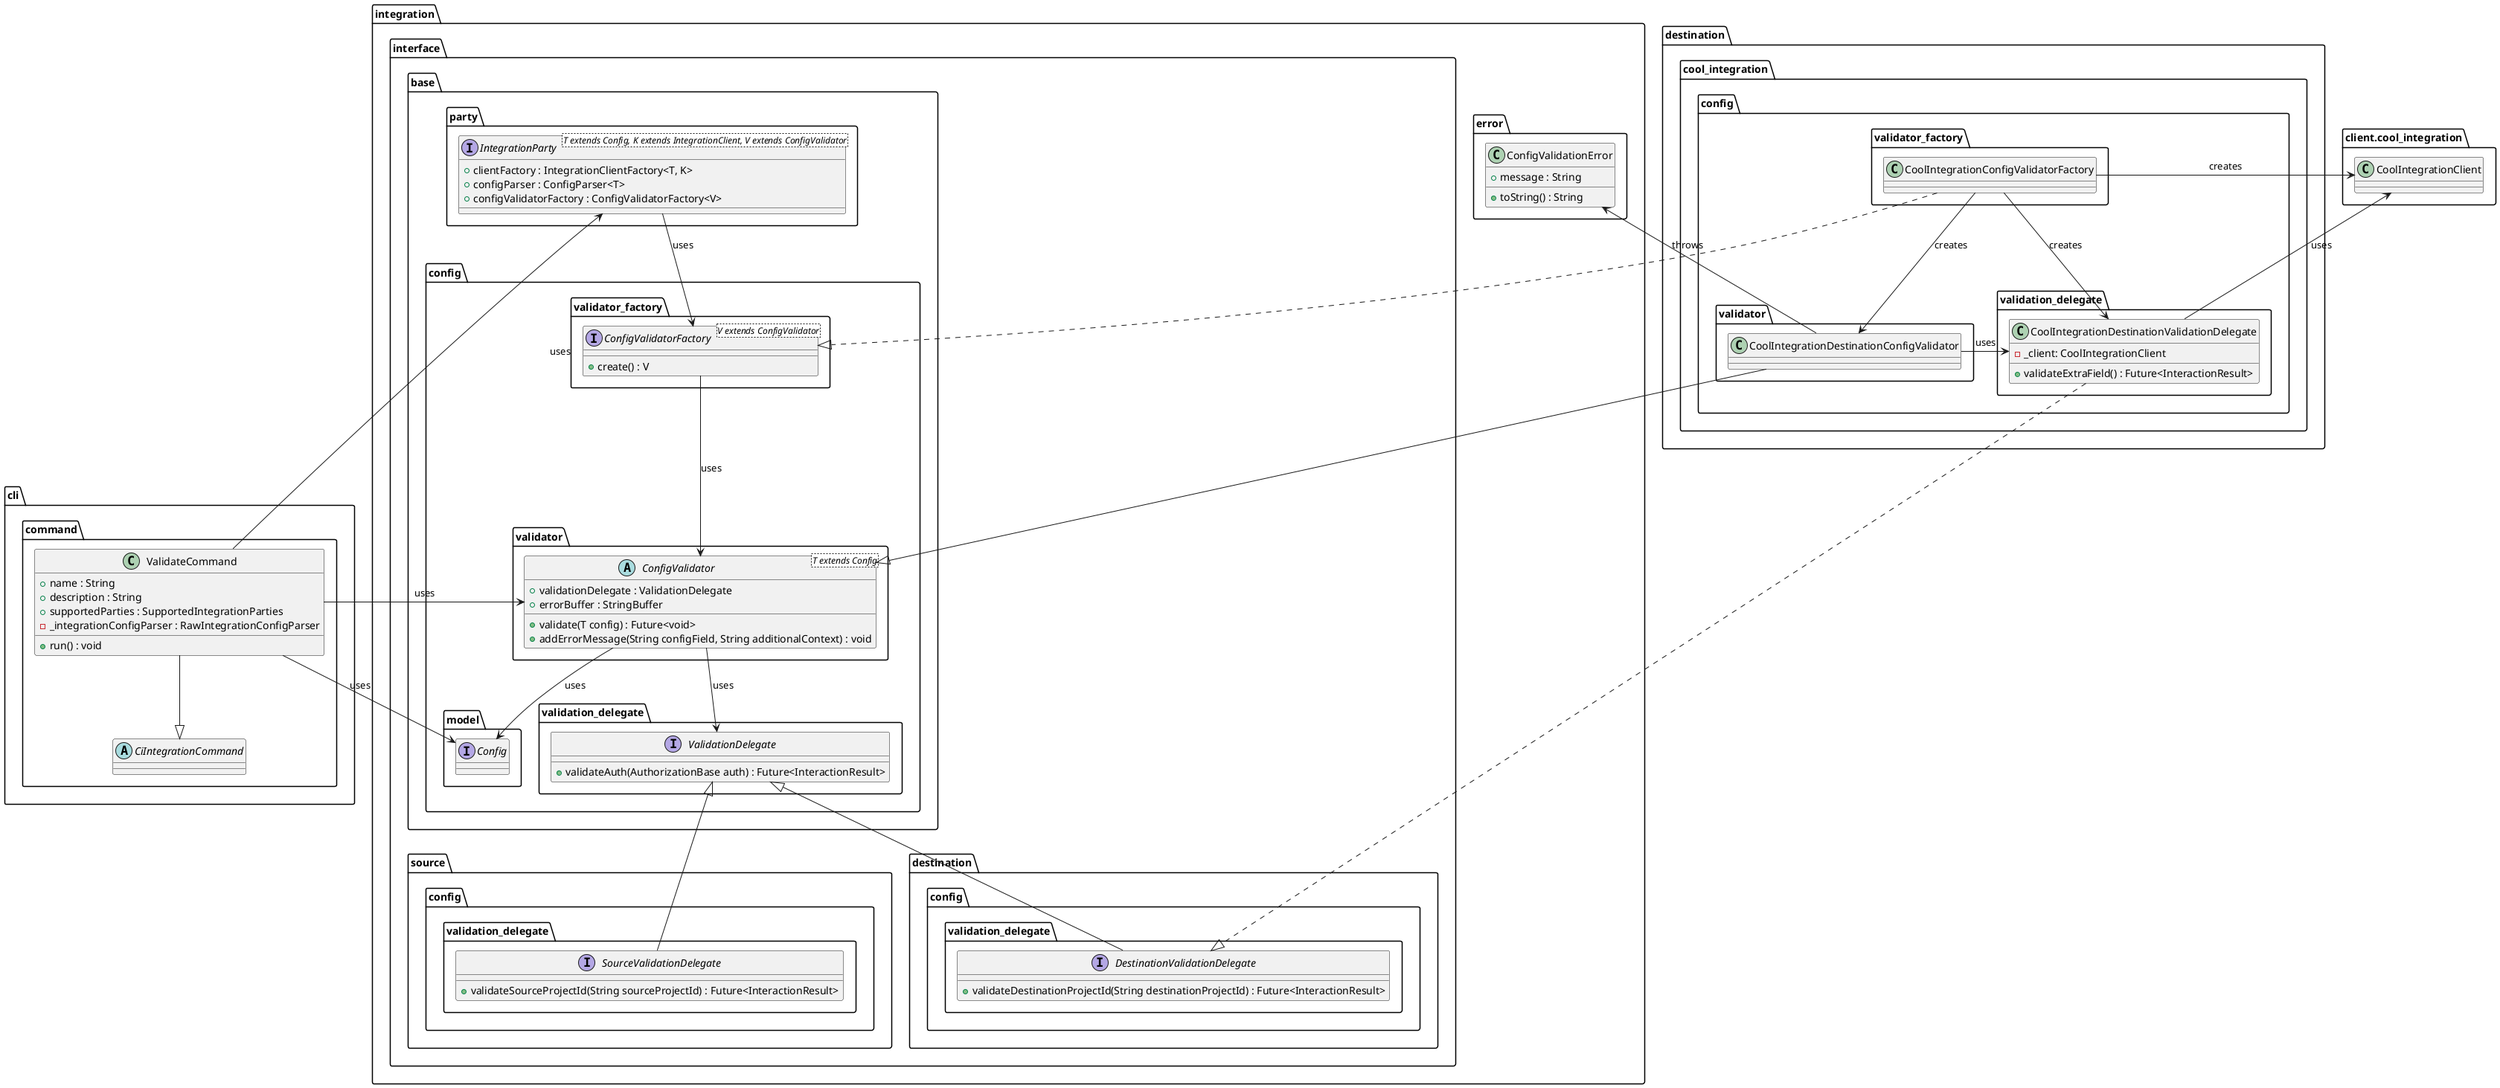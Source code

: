 @startuml ci_integrations_config_validator_class_diagram

    package integration {
        package interface {
            package base {
                package party {
                    interface IntegrationParty<T extends Config, K extends IntegrationClient, V extends ConfigValidator> {
                        + clientFactory : IntegrationClientFactory<T, K>
                        + configParser : ConfigParser<T>
                        + configValidatorFactory : ConfigValidatorFactory<V>
                    }
                }

                package config {
                    package model {
                        interface Config {}
                    }

                    package validator {
                        abstract class ConfigValidator<T extends Config> {
                            + validationDelegate : ValidationDelegate
                            + errorBuffer : StringBuffer

                            + validate(T config) : Future<void>
                            + addErrorMessage(String configField, String additionalContext) : void
                        }
                    }

                    package validation_delegate as base_validation_delegate {
                        interface ValidationDelegate {
                            + validateAuth(AuthorizationBase auth) : Future<InteractionResult>
                        }
                    }

                    package validator_factory {
                        interface ConfigValidatorFactory<V extends ConfigValidator> {
                            + create() : V
                        }
                    }
                }
            }

            package source.config.validation_delegate {
                interface SourceValidationDelegate {
                    + validateSourceProjectId(String sourceProjectId) : Future<InteractionResult>
                }
            }

            package destination.config.validation_delegate {
                interface DestinationValidationDelegate {
                    + validateDestinationProjectId(String destinationProjectId) : Future<InteractionResult>
                }
            }
        }

        package error {
            class ConfigValidationError {
                + message : String

                + toString() : String
            }
        }
    }

    package destination.cool_integration {
        package config as cool_integration_config {
            package validator as cool_integration_validator {
                class CoolIntegrationDestinationConfigValidator {}
            }

            package validator_factory as cool_integration_validator_validator_factory {
                class CoolIntegrationConfigValidatorFactory {}
            }

            package validation_delegate {
                class CoolIntegrationDestinationValidationDelegate {
                    - _client: CoolIntegrationClient

                    + validateExtraField() : Future<InteractionResult>
                }
            }
        }
    }

    package client.cool_integration as client_cool_integration {
        class CoolIntegrationClient {}
    }

    package cli.command {
        abstract class CiIntegrationCommand {}

        class ValidateCommand {
            + name : String
            + description : String
            + supportedParties : SupportedIntegrationParties 
            - _integrationConfigParser : RawIntegrationConfigParser

            + run() : void
        }
    }

    IntegrationParty --> ConfigValidatorFactory : uses

    ConfigValidatorFactory --> ConfigValidator : uses

    ConfigValidator --> ValidationDelegate : uses
    ConfigValidator --> Config : uses

    SourceValidationDelegate --up|> ValidationDelegate
    DestinationValidationDelegate --up|> ValidationDelegate

    CoolIntegrationDestinationValidationDelegate ..|> DestinationValidationDelegate

    CoolIntegrationDestinationConfigValidator -left-|> ConfigValidator
    CoolIntegrationDestinationConfigValidator -left-> CoolIntegrationDestinationValidationDelegate : uses
    CoolIntegrationDestinationValidationDelegate -left-> CoolIntegrationClient : uses
    CoolIntegrationConfigValidatorFactory ..|> ConfigValidatorFactory
    CoolIntegrationConfigValidatorFactory --> CoolIntegrationDestinationConfigValidator : creates
    CoolIntegrationConfigValidatorFactory -left-> CoolIntegrationClient : creates
    CoolIntegrationConfigValidatorFactory --> CoolIntegrationDestinationValidationDelegate : creates
    CoolIntegrationDestinationConfigValidator --> ConfigValidationError : throws

    ValidateCommand -left-> IntegrationParty : uses
    ValidateCommand -left-> ConfigValidator : uses
    ValidateCommand --> Config : uses
    ValidateCommand --|> CiIntegrationCommand

@enduml
